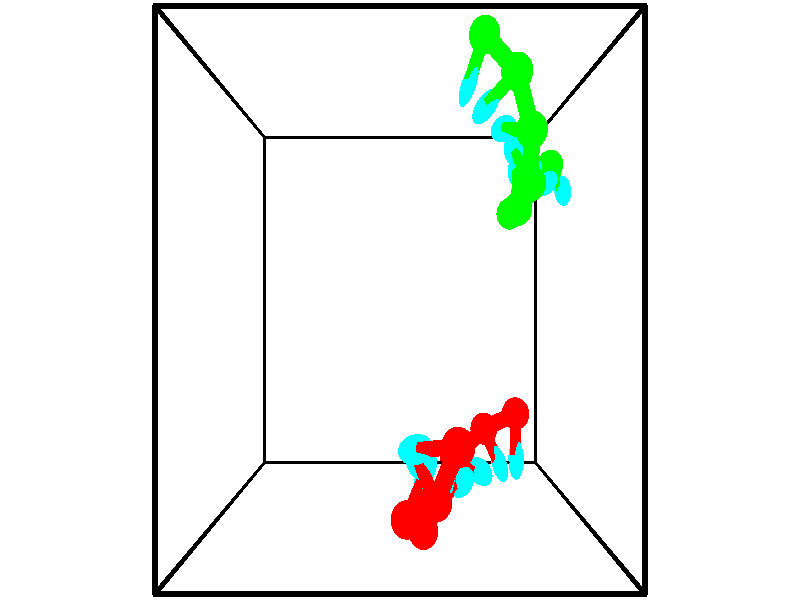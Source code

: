 // switches for output
#declare DRAW_BASES = 1; // possible values are 0, 1; only relevant for DNA ribbons
#declare DRAW_BASES_TYPE = 3; // possible values are 1, 2, 3; only relevant for DNA ribbons
#declare DRAW_FOG = 0; // set to 1 to enable fog

#include "colors.inc"

#include "transforms.inc"
background { rgb <1, 1, 1>}

#default {
   normal{
       ripples 0.25
       frequency 0.20
       turbulence 0.2
       lambda 5
   }
	finish {
		phong 0.1
		phong_size 40.
	}
}

// original window dimensions: 1024x640


// camera settings

camera {
	sky <-0, 1, 0>
	up <-0, 1, 0>
	right 1.6 * <1, 0, 0>
	location <2.5, 2.5, 11.1562>
	look_at <2.5, 2.5, 2.5>
	direction <0, 0, -8.6562>
	angle 67.0682
}


# declare cpy_camera_pos = <2.5, 2.5, 11.1562>;
# if (DRAW_FOG = 1)
fog {
	fog_type 2
	up vnormalize(cpy_camera_pos)
	color rgbt<1,1,1,0.3>
	distance 1e-5
	fog_alt 3e-3
	fog_offset 4
}
# end


// LIGHTS

# declare lum = 6;
global_settings {
	ambient_light rgb lum * <0.05, 0.05, 0.05>
	max_trace_level 15
}# declare cpy_direct_light_amount = 0.25;
light_source
{	1000 * <-1, -1, 1>,
	rgb lum * cpy_direct_light_amount
	parallel
}

light_source
{	1000 * <1, 1, -1>,
	rgb lum * cpy_direct_light_amount
	parallel
}

// strand 0

// nucleotide -1

// particle -1
sphere {
	<3.358418, 0.685573, 2.240720> 0.250000
	pigment { color rgbt <1,0,0,0> }
	no_shadow
}
cylinder {
	<3.003950, 0.634361, 2.062592>,  <2.791269, 0.603634, 1.955715>, 0.100000
	pigment { color rgbt <1,0,0,0> }
	no_shadow
}
cylinder {
	<3.003950, 0.634361, 2.062592>,  <3.358418, 0.685573, 2.240720>, 0.100000
	pigment { color rgbt <1,0,0,0> }
	no_shadow
}

// particle -1
sphere {
	<3.003950, 0.634361, 2.062592> 0.100000
	pigment { color rgbt <1,0,0,0> }
	no_shadow
}
sphere {
	0, 1
	scale<0.080000,0.200000,0.300000>
	matrix <0.451717, -0.452785, -0.768724,
		-0.103215, -0.882380, 0.459078,
		-0.886171, -0.128030, -0.445320,
		2.738098, 0.595952, 1.928995>
	pigment { color rgbt <0,1,1,0> }
	no_shadow
}
cylinder {
	<3.040864, -0.042195, 2.033707>,  <3.358418, 0.685573, 2.240720>, 0.130000
	pigment { color rgbt <1,0,0,0> }
	no_shadow
}

// nucleotide -1

// particle -1
sphere {
	<3.040864, -0.042195, 2.033707> 0.250000
	pigment { color rgbt <1,0,0,0> }
	no_shadow
}
cylinder {
	<2.896152, 0.190880, 1.742615>,  <2.809325, 0.330725, 1.567959>, 0.100000
	pigment { color rgbt <1,0,0,0> }
	no_shadow
}
cylinder {
	<2.896152, 0.190880, 1.742615>,  <3.040864, -0.042195, 2.033707>, 0.100000
	pigment { color rgbt <1,0,0,0> }
	no_shadow
}

// particle -1
sphere {
	<2.896152, 0.190880, 1.742615> 0.100000
	pigment { color rgbt <1,0,0,0> }
	no_shadow
}
sphere {
	0, 1
	scale<0.080000,0.200000,0.300000>
	matrix <0.499368, -0.538053, -0.679067,
		-0.787240, -0.609078, -0.096318,
		-0.361780, 0.582687, -0.727731,
		2.787618, 0.365686, 1.524296>
	pigment { color rgbt <0,1,1,0> }
	no_shadow
}
cylinder {
	<2.603783, -0.411703, 1.561202>,  <3.040864, -0.042195, 2.033707>, 0.130000
	pigment { color rgbt <1,0,0,0> }
	no_shadow
}

// nucleotide -1

// particle -1
sphere {
	<2.603783, -0.411703, 1.561202> 0.250000
	pigment { color rgbt <1,0,0,0> }
	no_shadow
}
cylinder {
	<2.782995, -0.100067, 1.385799>,  <2.890522, 0.086915, 1.280558>, 0.100000
	pigment { color rgbt <1,0,0,0> }
	no_shadow
}
cylinder {
	<2.782995, -0.100067, 1.385799>,  <2.603783, -0.411703, 1.561202>, 0.100000
	pigment { color rgbt <1,0,0,0> }
	no_shadow
}

// particle -1
sphere {
	<2.782995, -0.100067, 1.385799> 0.100000
	pigment { color rgbt <1,0,0,0> }
	no_shadow
}
sphere {
	0, 1
	scale<0.080000,0.200000,0.300000>
	matrix <0.642507, -0.621655, -0.448029,
		-0.621655, -0.081015, -0.779090,
		0.448029, 0.779090, -0.438508,
		2.917403, 0.133660, 1.254247>
	pigment { color rgbt <0,1,1,0> }
	no_shadow
}
cylinder {
	<2.891575, -0.735810, 1.011716>,  <2.603783, -0.411703, 1.561202>, 0.130000
	pigment { color rgbt <1,0,0,0> }
	no_shadow
}

// nucleotide -1

// particle -1
sphere {
	<2.891575, -0.735810, 1.011716> 0.250000
	pigment { color rgbt <1,0,0,0> }
	no_shadow
}
cylinder {
	<3.083457, -0.385117, 1.025707>,  <3.198586, -0.174701, 1.034102>, 0.100000
	pigment { color rgbt <1,0,0,0> }
	no_shadow
}
cylinder {
	<3.083457, -0.385117, 1.025707>,  <2.891575, -0.735810, 1.011716>, 0.100000
	pigment { color rgbt <1,0,0,0> }
	no_shadow
}

// particle -1
sphere {
	<3.083457, -0.385117, 1.025707> 0.100000
	pigment { color rgbt <1,0,0,0> }
	no_shadow
}
sphere {
	0, 1
	scale<0.080000,0.200000,0.300000>
	matrix <0.727099, -0.374886, -0.575142,
		-0.491132, 0.301332, -0.817306,
		0.479705, 0.876732, 0.034979,
		3.227368, -0.122097, 1.036201>
	pigment { color rgbt <0,1,1,0> }
	no_shadow
}
cylinder {
	<3.172941, -0.505050, 0.322274>,  <2.891575, -0.735810, 1.011716>, 0.130000
	pigment { color rgbt <1,0,0,0> }
	no_shadow
}

// nucleotide -1

// particle -1
sphere {
	<3.172941, -0.505050, 0.322274> 0.250000
	pigment { color rgbt <1,0,0,0> }
	no_shadow
}
cylinder {
	<3.400082, -0.284771, 0.566986>,  <3.536367, -0.152603, 0.713813>, 0.100000
	pigment { color rgbt <1,0,0,0> }
	no_shadow
}
cylinder {
	<3.400082, -0.284771, 0.566986>,  <3.172941, -0.505050, 0.322274>, 0.100000
	pigment { color rgbt <1,0,0,0> }
	no_shadow
}

// particle -1
sphere {
	<3.400082, -0.284771, 0.566986> 0.100000
	pigment { color rgbt <1,0,0,0> }
	no_shadow
}
sphere {
	0, 1
	scale<0.080000,0.200000,0.300000>
	matrix <0.797997, -0.186052, -0.573223,
		-0.201850, 0.813705, -0.545106,
		0.567853, 0.550698, 0.611780,
		3.570438, -0.119561, 0.750520>
	pigment { color rgbt <0,1,1,0> }
	no_shadow
}
cylinder {
	<3.494511, 0.021147, -0.091274>,  <3.172941, -0.505050, 0.322274>, 0.130000
	pigment { color rgbt <1,0,0,0> }
	no_shadow
}

// nucleotide -1

// particle -1
sphere {
	<3.494511, 0.021147, -0.091274> 0.250000
	pigment { color rgbt <1,0,0,0> }
	no_shadow
}
cylinder {
	<3.734692, -0.008568, 0.227207>,  <3.878801, -0.026396, 0.418296>, 0.100000
	pigment { color rgbt <1,0,0,0> }
	no_shadow
}
cylinder {
	<3.734692, -0.008568, 0.227207>,  <3.494511, 0.021147, -0.091274>, 0.100000
	pigment { color rgbt <1,0,0,0> }
	no_shadow
}

// particle -1
sphere {
	<3.734692, -0.008568, 0.227207> 0.100000
	pigment { color rgbt <1,0,0,0> }
	no_shadow
}
sphere {
	0, 1
	scale<0.080000,0.200000,0.300000>
	matrix <0.797823, -0.011819, -0.602776,
		0.054188, 0.997167, 0.052170,
		0.600452, -0.074286, 0.796203,
		3.914828, -0.030854, 0.466068>
	pigment { color rgbt <0,1,1,0> }
	no_shadow
}
cylinder {
	<4.083982, 0.473426, -0.255646>,  <3.494511, 0.021147, -0.091274>, 0.130000
	pigment { color rgbt <1,0,0,0> }
	no_shadow
}

// nucleotide -1

// particle -1
sphere {
	<4.083982, 0.473426, -0.255646> 0.250000
	pigment { color rgbt <1,0,0,0> }
	no_shadow
}
cylinder {
	<4.202279, 0.221565, 0.031708>,  <4.273256, 0.070449, 0.204120>, 0.100000
	pigment { color rgbt <1,0,0,0> }
	no_shadow
}
cylinder {
	<4.202279, 0.221565, 0.031708>,  <4.083982, 0.473426, -0.255646>, 0.100000
	pigment { color rgbt <1,0,0,0> }
	no_shadow
}

// particle -1
sphere {
	<4.202279, 0.221565, 0.031708> 0.100000
	pigment { color rgbt <1,0,0,0> }
	no_shadow
}
sphere {
	0, 1
	scale<0.080000,0.200000,0.300000>
	matrix <0.922426, -0.007264, -0.386105,
		0.248330, 0.776844, 0.578658,
		0.295740, -0.629651, 0.718385,
		4.291000, 0.032670, 0.247223>
	pigment { color rgbt <0,1,1,0> }
	no_shadow
}
cylinder {
	<4.657444, 0.732273, -0.119329>,  <4.083982, 0.473426, -0.255646>, 0.130000
	pigment { color rgbt <1,0,0,0> }
	no_shadow
}

// nucleotide -1

// particle -1
sphere {
	<4.657444, 0.732273, -0.119329> 0.250000
	pigment { color rgbt <1,0,0,0> }
	no_shadow
}
cylinder {
	<4.641878, 0.347061, -0.012703>,  <4.632539, 0.115934, 0.051273>, 0.100000
	pigment { color rgbt <1,0,0,0> }
	no_shadow
}
cylinder {
	<4.641878, 0.347061, -0.012703>,  <4.657444, 0.732273, -0.119329>, 0.100000
	pigment { color rgbt <1,0,0,0> }
	no_shadow
}

// particle -1
sphere {
	<4.641878, 0.347061, -0.012703> 0.100000
	pigment { color rgbt <1,0,0,0> }
	no_shadow
}
sphere {
	0, 1
	scale<0.080000,0.200000,0.300000>
	matrix <0.879331, -0.159711, -0.448630,
		0.474619, 0.216942, 0.853038,
		-0.038913, -0.963031, 0.266566,
		4.630204, 0.058152, 0.067267>
	pigment { color rgbt <0,1,1,0> }
	no_shadow
}
// strand 1

// nucleotide -1

// particle -1
sphere {
	<5.488224, 4.735682, -0.851788> 0.250000
	pigment { color rgbt <0,1,0,0> }
	no_shadow
}
cylinder {
	<5.554346, 4.454025, -0.575569>,  <5.594019, 4.285031, -0.409838>, 0.100000
	pigment { color rgbt <0,1,0,0> }
	no_shadow
}
cylinder {
	<5.554346, 4.454025, -0.575569>,  <5.488224, 4.735682, -0.851788>, 0.100000
	pigment { color rgbt <0,1,0,0> }
	no_shadow
}

// particle -1
sphere {
	<5.554346, 4.454025, -0.575569> 0.100000
	pigment { color rgbt <0,1,0,0> }
	no_shadow
}
sphere {
	0, 1
	scale<0.080000,0.200000,0.300000>
	matrix <-0.918626, 0.144862, 0.367617,
		-0.358889, -0.695124, -0.622897,
		0.165306, -0.704143, 0.690548,
		5.603938, 4.242783, -0.368405>
	pigment { color rgbt <0,1,1,0> }
	no_shadow
}
cylinder {
	<4.960347, 4.282918, -0.831347>,  <5.488224, 4.735682, -0.851788>, 0.130000
	pigment { color rgbt <0,1,0,0> }
	no_shadow
}

// nucleotide -1

// particle -1
sphere {
	<4.960347, 4.282918, -0.831347> 0.250000
	pigment { color rgbt <0,1,0,0> }
	no_shadow
}
cylinder {
	<5.128981, 4.307415, -0.469460>,  <5.230161, 4.322113, -0.252327>, 0.100000
	pigment { color rgbt <0,1,0,0> }
	no_shadow
}
cylinder {
	<5.128981, 4.307415, -0.469460>,  <4.960347, 4.282918, -0.831347>, 0.100000
	pigment { color rgbt <0,1,0,0> }
	no_shadow
}

// particle -1
sphere {
	<5.128981, 4.307415, -0.469460> 0.100000
	pigment { color rgbt <0,1,0,0> }
	no_shadow
}
sphere {
	0, 1
	scale<0.080000,0.200000,0.300000>
	matrix <-0.891689, 0.209323, 0.401342,
		-0.164800, -0.975927, 0.142855,
		0.421583, 0.061241, 0.904719,
		5.255455, 4.325788, -0.198044>
	pigment { color rgbt <0,1,1,0> }
	no_shadow
}
cylinder {
	<4.583287, 3.864534, -0.291802>,  <4.960347, 4.282918, -0.831347>, 0.130000
	pigment { color rgbt <0,1,0,0> }
	no_shadow
}

// nucleotide -1

// particle -1
sphere {
	<4.583287, 3.864534, -0.291802> 0.250000
	pigment { color rgbt <0,1,0,0> }
	no_shadow
}
cylinder {
	<4.766163, 4.166920, -0.104401>,  <4.875888, 4.348351, 0.008040>, 0.100000
	pigment { color rgbt <0,1,0,0> }
	no_shadow
}
cylinder {
	<4.766163, 4.166920, -0.104401>,  <4.583287, 3.864534, -0.291802>, 0.100000
	pigment { color rgbt <0,1,0,0> }
	no_shadow
}

// particle -1
sphere {
	<4.766163, 4.166920, -0.104401> 0.100000
	pigment { color rgbt <0,1,0,0> }
	no_shadow
}
sphere {
	0, 1
	scale<0.080000,0.200000,0.300000>
	matrix <-0.811924, 0.139772, 0.566784,
		0.362985, -0.639516, 0.677688,
		0.457189, 0.755965, 0.468503,
		4.903320, 4.393709, 0.036150>
	pigment { color rgbt <0,1,1,0> }
	no_shadow
}
cylinder {
	<4.575675, 3.839309, 0.518788>,  <4.583287, 3.864534, -0.291802>, 0.130000
	pigment { color rgbt <0,1,0,0> }
	no_shadow
}

// nucleotide -1

// particle -1
sphere {
	<4.575675, 3.839309, 0.518788> 0.250000
	pigment { color rgbt <0,1,0,0> }
	no_shadow
}
cylinder {
	<4.600342, 4.209152, 0.368431>,  <4.615142, 4.431058, 0.278217>, 0.100000
	pigment { color rgbt <0,1,0,0> }
	no_shadow
}
cylinder {
	<4.600342, 4.209152, 0.368431>,  <4.575675, 3.839309, 0.518788>, 0.100000
	pigment { color rgbt <0,1,0,0> }
	no_shadow
}

// particle -1
sphere {
	<4.600342, 4.209152, 0.368431> 0.100000
	pigment { color rgbt <0,1,0,0> }
	no_shadow
}
sphere {
	0, 1
	scale<0.080000,0.200000,0.300000>
	matrix <-0.702155, 0.307845, 0.642036,
		0.709348, 0.224342, 0.668203,
		0.061667, 0.924609, -0.375892,
		4.618842, 4.486535, 0.255663>
	pigment { color rgbt <0,1,1,0> }
	no_shadow
}
cylinder {
	<4.679544, 4.116556, 1.087093>,  <4.575675, 3.839309, 0.518788>, 0.130000
	pigment { color rgbt <0,1,0,0> }
	no_shadow
}

// nucleotide -1

// particle -1
sphere {
	<4.679544, 4.116556, 1.087093> 0.250000
	pigment { color rgbt <0,1,0,0> }
	no_shadow
}
cylinder {
	<4.572227, 4.430138, 0.863152>,  <4.507837, 4.618287, 0.728787>, 0.100000
	pigment { color rgbt <0,1,0,0> }
	no_shadow
}
cylinder {
	<4.572227, 4.430138, 0.863152>,  <4.679544, 4.116556, 1.087093>, 0.100000
	pigment { color rgbt <0,1,0,0> }
	no_shadow
}

// particle -1
sphere {
	<4.572227, 4.430138, 0.863152> 0.100000
	pigment { color rgbt <0,1,0,0> }
	no_shadow
}
sphere {
	0, 1
	scale<0.080000,0.200000,0.300000>
	matrix <-0.654437, 0.278144, 0.703099,
		0.706917, 0.555025, 0.438424,
		-0.268293, 0.783953, -0.559854,
		4.491740, 4.665324, 0.695195>
	pigment { color rgbt <0,1,1,0> }
	no_shadow
}
cylinder {
	<4.601135, 4.760328, 1.532648>,  <4.679544, 4.116556, 1.087093>, 0.130000
	pigment { color rgbt <0,1,0,0> }
	no_shadow
}

// nucleotide -1

// particle -1
sphere {
	<4.601135, 4.760328, 1.532648> 0.250000
	pigment { color rgbt <0,1,0,0> }
	no_shadow
}
cylinder {
	<4.397718, 4.849060, 1.199860>,  <4.275669, 4.902299, 1.000186>, 0.100000
	pigment { color rgbt <0,1,0,0> }
	no_shadow
}
cylinder {
	<4.397718, 4.849060, 1.199860>,  <4.601135, 4.760328, 1.532648>, 0.100000
	pigment { color rgbt <0,1,0,0> }
	no_shadow
}

// particle -1
sphere {
	<4.397718, 4.849060, 1.199860> 0.100000
	pigment { color rgbt <0,1,0,0> }
	no_shadow
}
sphere {
	0, 1
	scale<0.080000,0.200000,0.300000>
	matrix <-0.791479, 0.260031, 0.553123,
		0.339038, 0.939774, 0.043337,
		-0.508542, 0.221830, -0.831972,
		4.245156, 4.915609, 0.950268>
	pigment { color rgbt <0,1,1,0> }
	no_shadow
}
cylinder {
	<4.359828, 5.522497, 1.574248>,  <4.601135, 4.760328, 1.532648>, 0.130000
	pigment { color rgbt <0,1,0,0> }
	no_shadow
}

// nucleotide -1

// particle -1
sphere {
	<4.359828, 5.522497, 1.574248> 0.250000
	pigment { color rgbt <0,1,0,0> }
	no_shadow
}
cylinder {
	<4.109400, 5.321846, 1.335449>,  <3.959142, 5.201456, 1.192170>, 0.100000
	pigment { color rgbt <0,1,0,0> }
	no_shadow
}
cylinder {
	<4.109400, 5.321846, 1.335449>,  <4.359828, 5.522497, 1.574248>, 0.100000
	pigment { color rgbt <0,1,0,0> }
	no_shadow
}

// particle -1
sphere {
	<4.109400, 5.321846, 1.335449> 0.100000
	pigment { color rgbt <0,1,0,0> }
	no_shadow
}
sphere {
	0, 1
	scale<0.080000,0.200000,0.300000>
	matrix <-0.745234, 0.159606, 0.647420,
		-0.229480, 0.850233, -0.473754,
		-0.626072, -0.501627, -0.596996,
		3.921578, 5.171358, 1.156350>
	pigment { color rgbt <0,1,1,0> }
	no_shadow
}
cylinder {
	<3.860536, 6.052404, 1.460143>,  <4.359828, 5.522497, 1.574248>, 0.130000
	pigment { color rgbt <0,1,0,0> }
	no_shadow
}

// nucleotide -1

// particle -1
sphere {
	<3.860536, 6.052404, 1.460143> 0.250000
	pigment { color rgbt <0,1,0,0> }
	no_shadow
}
cylinder {
	<3.718643, 5.683693, 1.397545>,  <3.633508, 5.462466, 1.359986>, 0.100000
	pigment { color rgbt <0,1,0,0> }
	no_shadow
}
cylinder {
	<3.718643, 5.683693, 1.397545>,  <3.860536, 6.052404, 1.460143>, 0.100000
	pigment { color rgbt <0,1,0,0> }
	no_shadow
}

// particle -1
sphere {
	<3.718643, 5.683693, 1.397545> 0.100000
	pigment { color rgbt <0,1,0,0> }
	no_shadow
}
sphere {
	0, 1
	scale<0.080000,0.200000,0.300000>
	matrix <-0.849597, 0.247916, 0.465536,
		-0.390323, 0.298098, -0.871083,
		-0.354731, -0.921778, -0.156495,
		3.612224, 5.407159, 1.350596>
	pigment { color rgbt <0,1,1,0> }
	no_shadow
}
// box output
cylinder {
	<0.000000, 0.000000, 0.000000>,  <5.000000, 0.000000, 0.000000>, 0.025000
	pigment { color rgbt <0,0,0,0> }
	no_shadow
}
cylinder {
	<0.000000, 0.000000, 0.000000>,  <0.000000, 5.000000, 0.000000>, 0.025000
	pigment { color rgbt <0,0,0,0> }
	no_shadow
}
cylinder {
	<0.000000, 0.000000, 0.000000>,  <0.000000, 0.000000, 5.000000>, 0.025000
	pigment { color rgbt <0,0,0,0> }
	no_shadow
}
cylinder {
	<5.000000, 5.000000, 5.000000>,  <0.000000, 5.000000, 5.000000>, 0.025000
	pigment { color rgbt <0,0,0,0> }
	no_shadow
}
cylinder {
	<5.000000, 5.000000, 5.000000>,  <5.000000, 0.000000, 5.000000>, 0.025000
	pigment { color rgbt <0,0,0,0> }
	no_shadow
}
cylinder {
	<5.000000, 5.000000, 5.000000>,  <5.000000, 5.000000, 0.000000>, 0.025000
	pigment { color rgbt <0,0,0,0> }
	no_shadow
}
cylinder {
	<0.000000, 0.000000, 5.000000>,  <0.000000, 5.000000, 5.000000>, 0.025000
	pigment { color rgbt <0,0,0,0> }
	no_shadow
}
cylinder {
	<0.000000, 0.000000, 5.000000>,  <5.000000, 0.000000, 5.000000>, 0.025000
	pigment { color rgbt <0,0,0,0> }
	no_shadow
}
cylinder {
	<5.000000, 5.000000, 0.000000>,  <0.000000, 5.000000, 0.000000>, 0.025000
	pigment { color rgbt <0,0,0,0> }
	no_shadow
}
cylinder {
	<5.000000, 5.000000, 0.000000>,  <5.000000, 0.000000, 0.000000>, 0.025000
	pigment { color rgbt <0,0,0,0> }
	no_shadow
}
cylinder {
	<5.000000, 0.000000, 5.000000>,  <5.000000, 0.000000, 0.000000>, 0.025000
	pigment { color rgbt <0,0,0,0> }
	no_shadow
}
cylinder {
	<0.000000, 5.000000, 0.000000>,  <0.000000, 5.000000, 5.000000>, 0.025000
	pigment { color rgbt <0,0,0,0> }
	no_shadow
}
// end of box output
